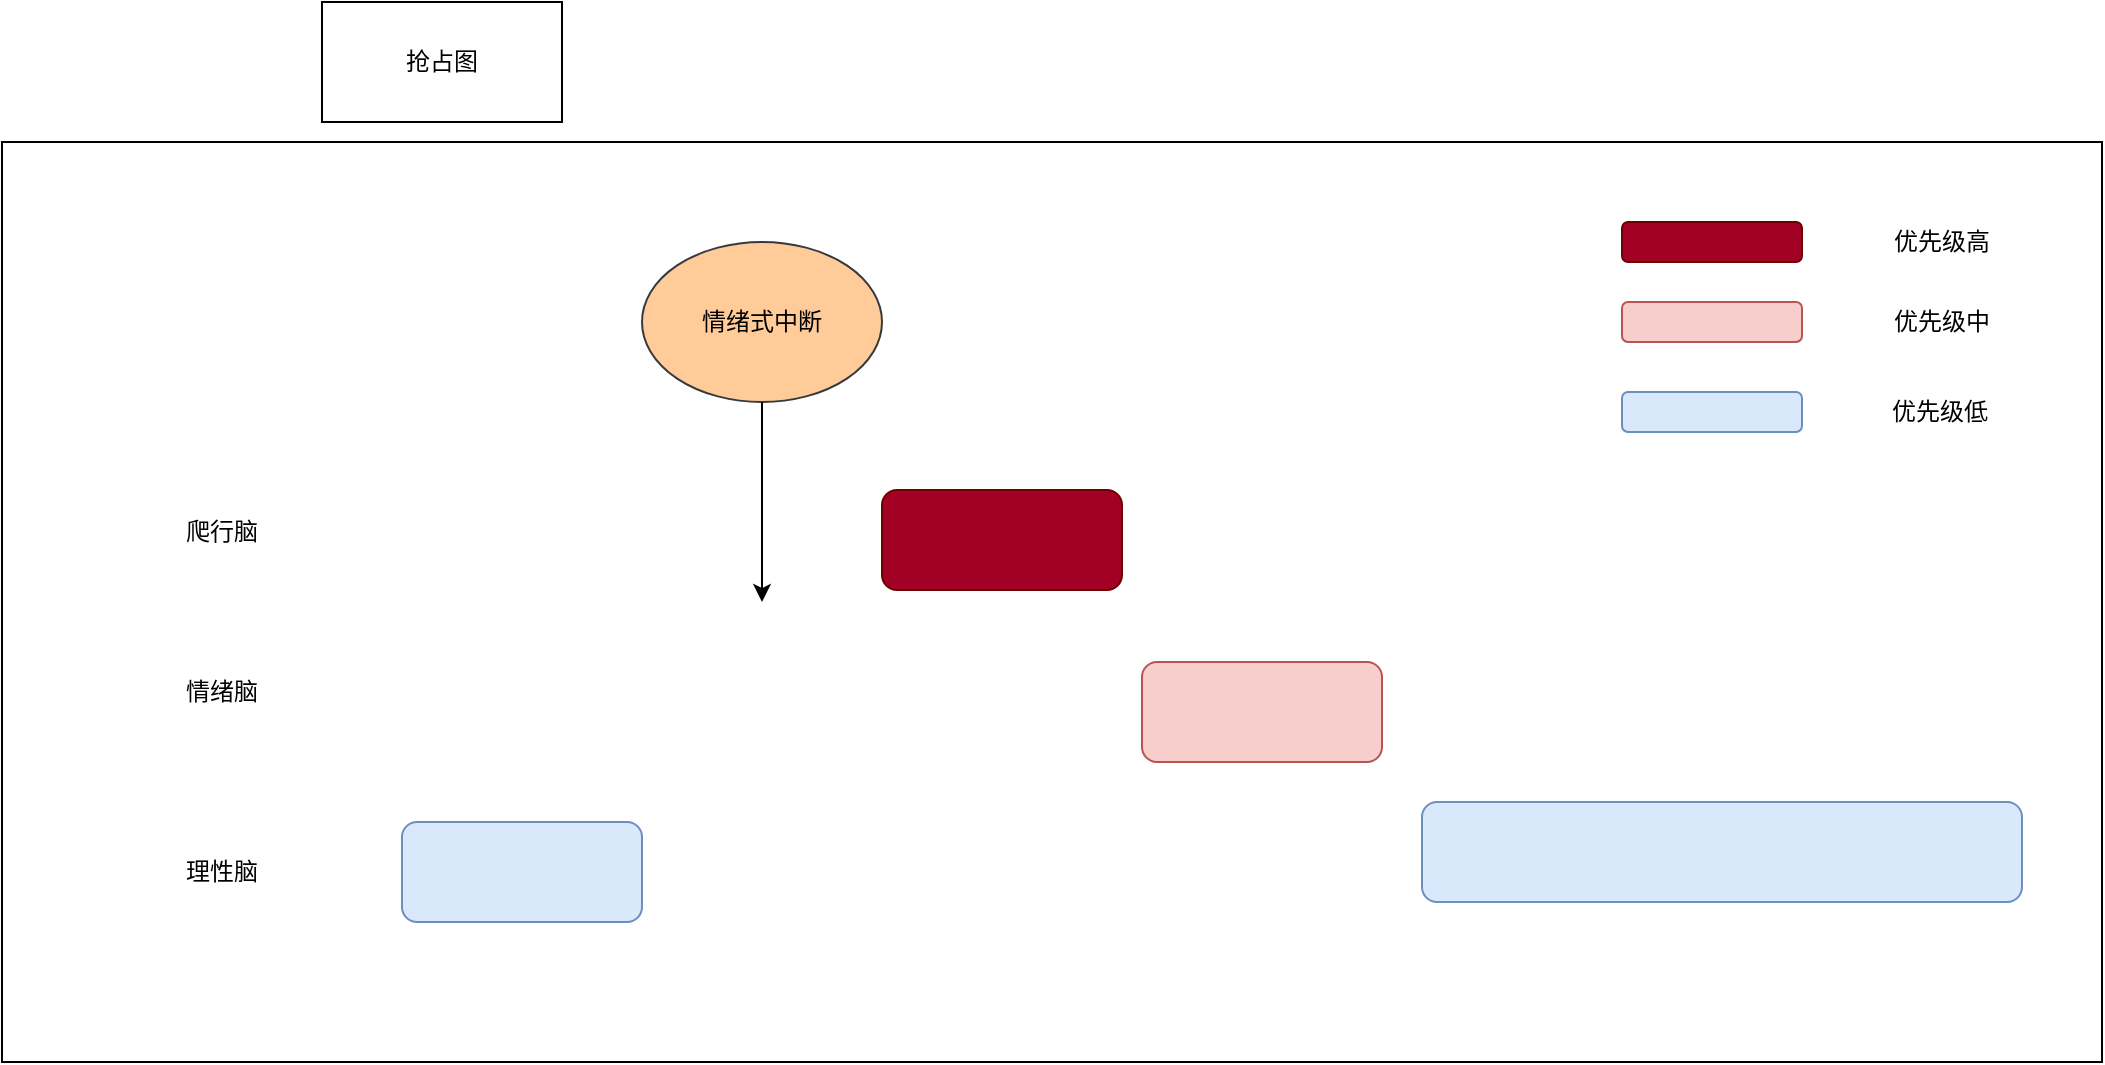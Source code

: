 <mxfile version="15.5.5" type="github">
  <diagram id="dgpZCGm9gVHWROdmGdvo" name="第 1 页">
    <mxGraphModel dx="1422" dy="754" grid="1" gridSize="10" guides="1" tooltips="1" connect="1" arrows="1" fold="1" page="1" pageScale="1" pageWidth="1169" pageHeight="827" math="0" shadow="0">
      <root>
        <mxCell id="0" />
        <mxCell id="1" parent="0" />
        <mxCell id="CtV6bu29ed04ayfQrGFj-1" value="抢占图" style="rounded=0;whiteSpace=wrap;html=1;" vertex="1" parent="1">
          <mxGeometry x="200" y="170" width="120" height="60" as="geometry" />
        </mxCell>
        <mxCell id="CtV6bu29ed04ayfQrGFj-2" value="" style="rounded=0;whiteSpace=wrap;html=1;" vertex="1" parent="1">
          <mxGeometry x="40" y="240" width="1050" height="460" as="geometry" />
        </mxCell>
        <mxCell id="CtV6bu29ed04ayfQrGFj-3" value="" style="rounded=1;whiteSpace=wrap;html=1;fillColor=#dae8fc;strokeColor=#6c8ebf;" vertex="1" parent="1">
          <mxGeometry x="240" y="580" width="120" height="50" as="geometry" />
        </mxCell>
        <mxCell id="CtV6bu29ed04ayfQrGFj-4" value="理性脑" style="text;html=1;strokeColor=none;fillColor=none;align=center;verticalAlign=middle;whiteSpace=wrap;rounded=0;" vertex="1" parent="1">
          <mxGeometry x="120" y="590" width="60" height="30" as="geometry" />
        </mxCell>
        <mxCell id="CtV6bu29ed04ayfQrGFj-5" value="情绪脑" style="text;html=1;strokeColor=none;fillColor=none;align=center;verticalAlign=middle;whiteSpace=wrap;rounded=0;" vertex="1" parent="1">
          <mxGeometry x="120" y="500" width="60" height="30" as="geometry" />
        </mxCell>
        <mxCell id="CtV6bu29ed04ayfQrGFj-6" value="爬行脑" style="text;html=1;strokeColor=none;fillColor=none;align=center;verticalAlign=middle;whiteSpace=wrap;rounded=0;" vertex="1" parent="1">
          <mxGeometry x="120" y="420" width="60" height="30" as="geometry" />
        </mxCell>
        <mxCell id="CtV6bu29ed04ayfQrGFj-7" value="" style="rounded=1;whiteSpace=wrap;html=1;fillColor=#a20025;strokeColor=#6F0000;fontColor=#ffffff;" vertex="1" parent="1">
          <mxGeometry x="480" y="414" width="120" height="50" as="geometry" />
        </mxCell>
        <mxCell id="CtV6bu29ed04ayfQrGFj-8" value="" style="rounded=1;whiteSpace=wrap;html=1;fillColor=#f8cecc;strokeColor=#b85450;" vertex="1" parent="1">
          <mxGeometry x="610" y="500" width="120" height="50" as="geometry" />
        </mxCell>
        <mxCell id="CtV6bu29ed04ayfQrGFj-9" value="" style="rounded=1;whiteSpace=wrap;html=1;fillColor=#dae8fc;strokeColor=#6c8ebf;" vertex="1" parent="1">
          <mxGeometry x="750" y="570" width="300" height="50" as="geometry" />
        </mxCell>
        <mxCell id="CtV6bu29ed04ayfQrGFj-13" value="情绪式中断" style="ellipse;whiteSpace=wrap;html=1;fillColor=#ffcc99;strokeColor=#36393d;" vertex="1" parent="1">
          <mxGeometry x="360" y="290" width="120" height="80" as="geometry" />
        </mxCell>
        <mxCell id="CtV6bu29ed04ayfQrGFj-14" value="" style="endArrow=classic;html=1;rounded=0;exitX=0.5;exitY=1;exitDx=0;exitDy=0;" edge="1" parent="1" source="CtV6bu29ed04ayfQrGFj-13">
          <mxGeometry width="50" height="50" relative="1" as="geometry">
            <mxPoint x="370" y="460" as="sourcePoint" />
            <mxPoint x="420" y="470" as="targetPoint" />
          </mxGeometry>
        </mxCell>
        <mxCell id="CtV6bu29ed04ayfQrGFj-17" value="" style="rounded=1;whiteSpace=wrap;html=1;fillColor=#a20025;strokeColor=#6F0000;fontColor=#ffffff;" vertex="1" parent="1">
          <mxGeometry x="850" y="280" width="90" height="20" as="geometry" />
        </mxCell>
        <mxCell id="CtV6bu29ed04ayfQrGFj-18" value="优先级高" style="text;html=1;strokeColor=none;fillColor=none;align=center;verticalAlign=middle;whiteSpace=wrap;rounded=0;" vertex="1" parent="1">
          <mxGeometry x="980" y="275" width="60" height="30" as="geometry" />
        </mxCell>
        <mxCell id="CtV6bu29ed04ayfQrGFj-19" value="" style="rounded=1;whiteSpace=wrap;html=1;fillColor=#f8cecc;strokeColor=#b85450;" vertex="1" parent="1">
          <mxGeometry x="850" y="320" width="90" height="20" as="geometry" />
        </mxCell>
        <mxCell id="CtV6bu29ed04ayfQrGFj-20" value="优先级中" style="text;html=1;strokeColor=none;fillColor=none;align=center;verticalAlign=middle;whiteSpace=wrap;rounded=0;" vertex="1" parent="1">
          <mxGeometry x="980" y="315" width="60" height="30" as="geometry" />
        </mxCell>
        <mxCell id="CtV6bu29ed04ayfQrGFj-21" value="优先级低" style="text;html=1;strokeColor=none;fillColor=none;align=center;verticalAlign=middle;whiteSpace=wrap;rounded=0;" vertex="1" parent="1">
          <mxGeometry x="979" y="360" width="60" height="30" as="geometry" />
        </mxCell>
        <mxCell id="CtV6bu29ed04ayfQrGFj-23" value="" style="rounded=1;whiteSpace=wrap;html=1;fillColor=#dae8fc;strokeColor=#6c8ebf;" vertex="1" parent="1">
          <mxGeometry x="850" y="365" width="90" height="20" as="geometry" />
        </mxCell>
      </root>
    </mxGraphModel>
  </diagram>
</mxfile>
